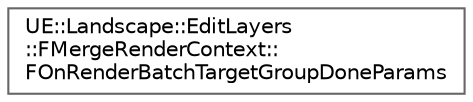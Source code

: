 digraph "Graphical Class Hierarchy"
{
 // INTERACTIVE_SVG=YES
 // LATEX_PDF_SIZE
  bgcolor="transparent";
  edge [fontname=Helvetica,fontsize=10,labelfontname=Helvetica,labelfontsize=10];
  node [fontname=Helvetica,fontsize=10,shape=box,height=0.2,width=0.4];
  rankdir="LR";
  Node0 [id="Node000000",label="UE::Landscape::EditLayers\l::FMergeRenderContext::\lFOnRenderBatchTargetGroupDoneParams",height=0.2,width=0.4,color="grey40", fillcolor="white", style="filled",URL="$d9/d77/structUE_1_1Landscape_1_1EditLayers_1_1FMergeRenderContext_1_1FOnRenderBatchTargetGroupDoneParams.html",tooltip=" "];
}
